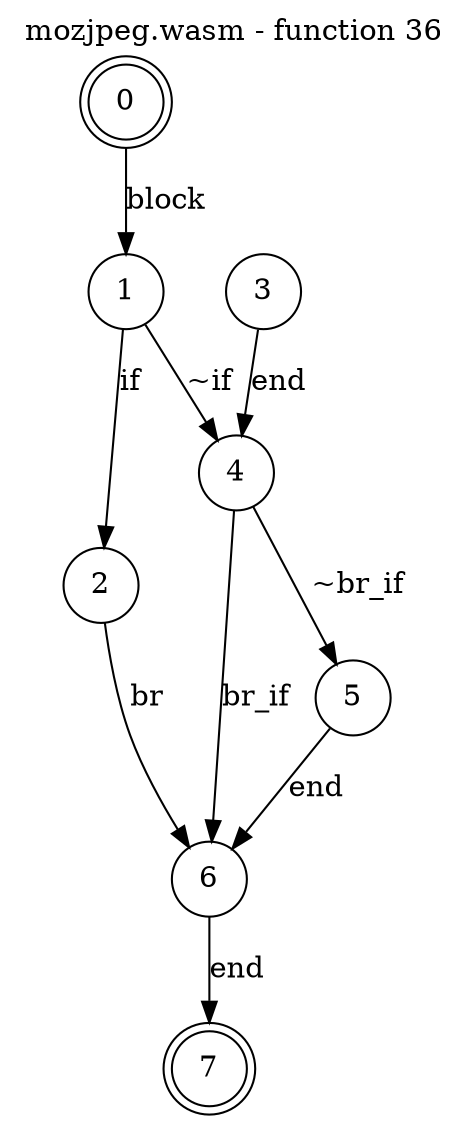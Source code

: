 digraph finite_state_machine {
    label = "mozjpeg.wasm - function 36"
    labelloc =  t
    labelfontsize = 16
    labelfontcolor = black
    labelfontname = "Helvetica"
    node [shape = doublecircle]; 0 7;
    node [shape = circle];
    0 -> 1[label = "block"];
    1 -> 2[label = "if"];
    1 -> 4[label = "~if"];
    2 -> 6[label = "br"];
    3 -> 4[label = "end"];
    4 -> 5[label = "~br_if"];
    4 -> 6[label = "br_if"];
    5 -> 6[label = "end"];
    6 -> 7[label = "end"];
}
